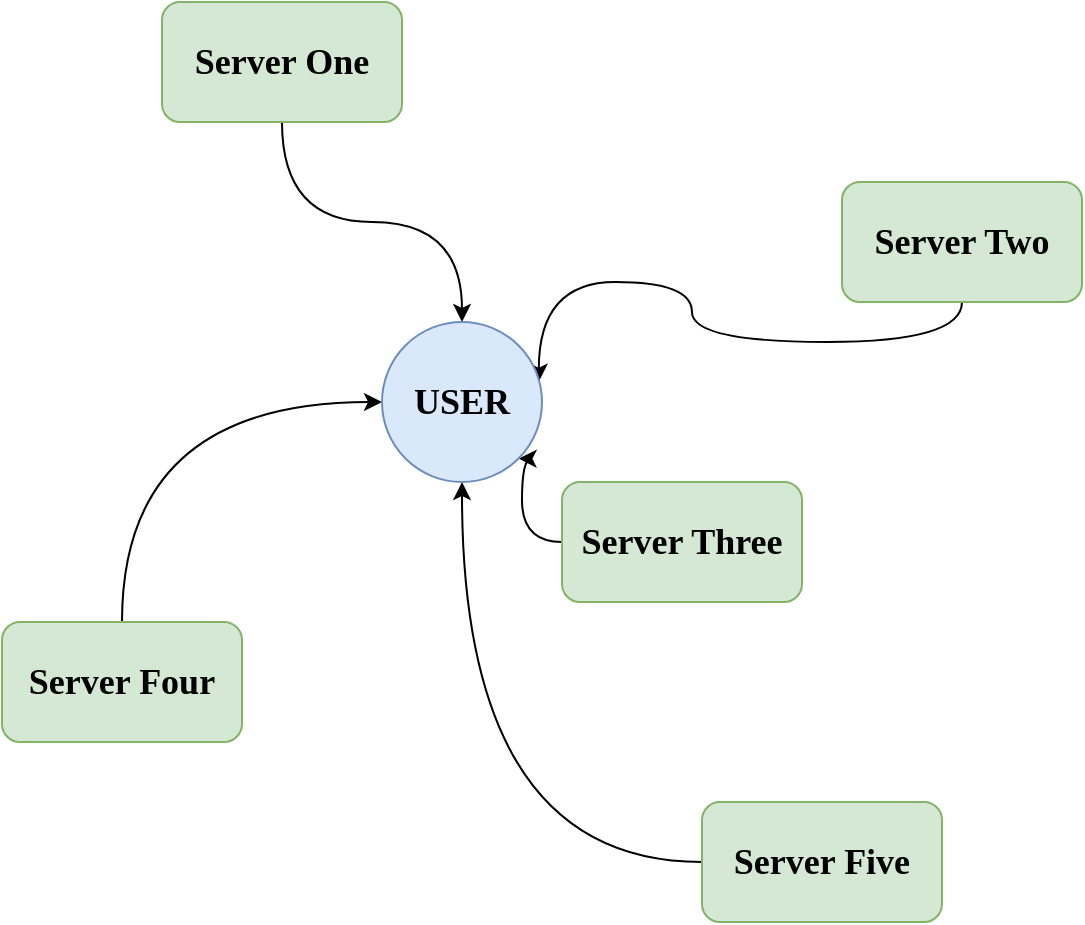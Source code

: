 <mxfile version="14.1.7" type="device"><diagram id="e9k6czIVKn6wgqDMS7aS" name="Page-1"><mxGraphModel dx="1038" dy="580" grid="1" gridSize="10" guides="1" tooltips="1" connect="1" arrows="1" fold="1" page="1" pageScale="1" pageWidth="827" pageHeight="1169" math="0" shadow="0"><root><mxCell id="0"/><mxCell id="1" parent="0"/><mxCell id="n-nX-X4wKPFBJKjdIwqK-10" style="edgeStyle=orthogonalEdgeStyle;curved=1;rounded=0;orthogonalLoop=1;jettySize=auto;html=1;exitX=0.5;exitY=1;exitDx=0;exitDy=0;" edge="1" parent="1" source="n-nX-X4wKPFBJKjdIwqK-1" target="n-nX-X4wKPFBJKjdIwqK-6"><mxGeometry relative="1" as="geometry"><mxPoint x="290" y="200" as="targetPoint"/></mxGeometry></mxCell><mxCell id="n-nX-X4wKPFBJKjdIwqK-1" value="&lt;h2&gt;&lt;font face=&quot;Garamond&quot;&gt;Server One&lt;/font&gt;&lt;/h2&gt;" style="rounded=1;whiteSpace=wrap;html=1;fillColor=#d5e8d4;strokeColor=#82b366;" vertex="1" parent="1"><mxGeometry x="180" y="70" width="120" height="60" as="geometry"/></mxCell><mxCell id="n-nX-X4wKPFBJKjdIwqK-11" style="edgeStyle=orthogonalEdgeStyle;curved=1;rounded=0;orthogonalLoop=1;jettySize=auto;html=1;exitX=0.5;exitY=1;exitDx=0;exitDy=0;entryX=0.98;entryY=0.373;entryDx=0;entryDy=0;entryPerimeter=0;" edge="1" parent="1" source="n-nX-X4wKPFBJKjdIwqK-2" target="n-nX-X4wKPFBJKjdIwqK-6"><mxGeometry relative="1" as="geometry"><mxPoint x="560" y="240" as="targetPoint"/></mxGeometry></mxCell><mxCell id="n-nX-X4wKPFBJKjdIwqK-2" value="&lt;h2&gt;&lt;font face=&quot;Garamond&quot;&gt;Server Two&lt;/font&gt;&lt;/h2&gt;" style="rounded=1;whiteSpace=wrap;html=1;fillColor=#d5e8d4;strokeColor=#82b366;" vertex="1" parent="1"><mxGeometry x="520" y="160" width="120" height="60" as="geometry"/></mxCell><mxCell id="n-nX-X4wKPFBJKjdIwqK-14" style="edgeStyle=orthogonalEdgeStyle;curved=1;rounded=0;orthogonalLoop=1;jettySize=auto;html=1;exitX=0.5;exitY=0;exitDx=0;exitDy=0;entryX=0;entryY=0.5;entryDx=0;entryDy=0;" edge="1" parent="1" source="n-nX-X4wKPFBJKjdIwqK-3" target="n-nX-X4wKPFBJKjdIwqK-6"><mxGeometry relative="1" as="geometry"/></mxCell><mxCell id="n-nX-X4wKPFBJKjdIwqK-3" value="&lt;h2&gt;&lt;font face=&quot;Garamond&quot;&gt;Server Four&lt;/font&gt;&lt;/h2&gt;" style="rounded=1;whiteSpace=wrap;html=1;fillColor=#d5e8d4;strokeColor=#82b366;" vertex="1" parent="1"><mxGeometry x="100" y="380" width="120" height="60" as="geometry"/></mxCell><mxCell id="n-nX-X4wKPFBJKjdIwqK-12" style="edgeStyle=orthogonalEdgeStyle;curved=1;rounded=0;orthogonalLoop=1;jettySize=auto;html=1;exitX=0;exitY=0.5;exitDx=0;exitDy=0;entryX=1;entryY=1;entryDx=0;entryDy=0;" edge="1" parent="1" source="n-nX-X4wKPFBJKjdIwqK-4" target="n-nX-X4wKPFBJKjdIwqK-6"><mxGeometry relative="1" as="geometry"><mxPoint x="360" y="320" as="targetPoint"/></mxGeometry></mxCell><mxCell id="n-nX-X4wKPFBJKjdIwqK-4" value="&lt;h2&gt;&lt;font face=&quot;Garamond&quot;&gt;Server Three&lt;/font&gt;&lt;/h2&gt;" style="rounded=1;whiteSpace=wrap;html=1;fillColor=#d5e8d4;strokeColor=#82b366;" vertex="1" parent="1"><mxGeometry x="380" y="310" width="120" height="60" as="geometry"/></mxCell><mxCell id="n-nX-X4wKPFBJKjdIwqK-13" style="edgeStyle=orthogonalEdgeStyle;curved=1;rounded=0;orthogonalLoop=1;jettySize=auto;html=1;exitX=0;exitY=0.5;exitDx=0;exitDy=0;entryX=0.5;entryY=1;entryDx=0;entryDy=0;" edge="1" parent="1" source="n-nX-X4wKPFBJKjdIwqK-5" target="n-nX-X4wKPFBJKjdIwqK-6"><mxGeometry relative="1" as="geometry"/></mxCell><mxCell id="n-nX-X4wKPFBJKjdIwqK-5" value="&lt;h2&gt;&lt;font face=&quot;Garamond&quot;&gt;Server Five&lt;/font&gt;&lt;/h2&gt;" style="rounded=1;whiteSpace=wrap;html=1;fillColor=#d5e8d4;strokeColor=#82b366;" vertex="1" parent="1"><mxGeometry x="450" y="470" width="120" height="60" as="geometry"/></mxCell><mxCell id="n-nX-X4wKPFBJKjdIwqK-6" value="&lt;h2&gt;&lt;font face=&quot;Garamond&quot;&gt;USER&lt;/font&gt;&lt;/h2&gt;" style="ellipse;whiteSpace=wrap;html=1;aspect=fixed;fillColor=#dae8fc;strokeColor=#6c8ebf;" vertex="1" parent="1"><mxGeometry x="290" y="230" width="80" height="80" as="geometry"/></mxCell></root></mxGraphModel></diagram></mxfile>